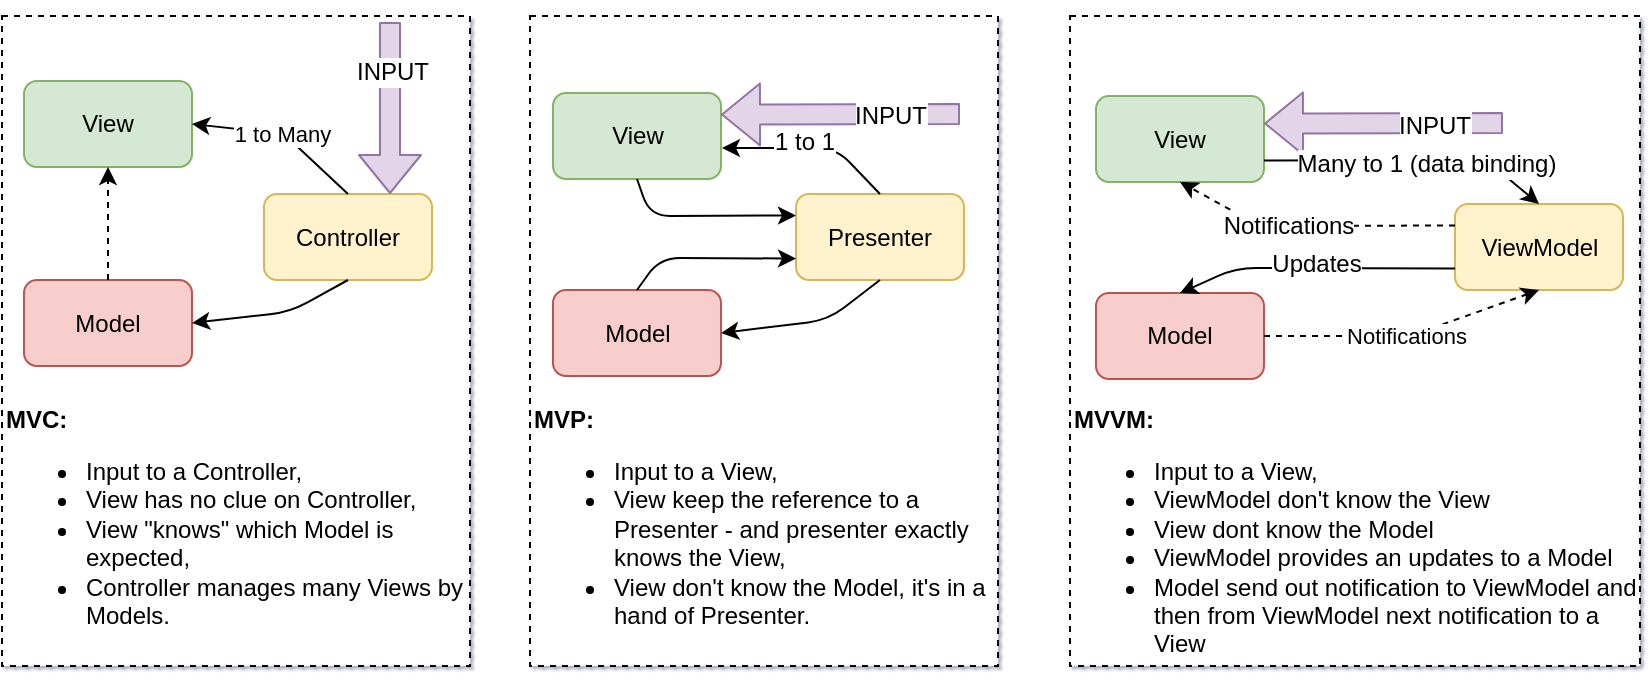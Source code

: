 <mxfile version="12.1.7" type="device" pages="1"><diagram id="2Pm7BKXCptcdTG7WCmeG" name="Page-1"><mxGraphModel dx="832" dy="457" grid="0" gridSize="10" guides="1" tooltips="1" connect="1" arrows="1" fold="1" page="1" pageScale="1" pageWidth="850" pageHeight="1100" math="0" shadow="1"><root><mxCell id="0"/><mxCell id="1" parent="0"/><mxCell id="Gn4vvftH931URHWI0Vdu-42" value="&lt;br&gt;&lt;br&gt;&lt;br&gt;&lt;br&gt;&lt;br&gt;&lt;br&gt;&lt;br&gt;&lt;br&gt;&lt;br&gt;&lt;br&gt;&lt;br&gt;&lt;br&gt;&lt;b&gt;&lt;br&gt;&lt;br&gt;MVVM:&lt;/b&gt;&lt;br&gt;&lt;ul&gt;&lt;li&gt;Input to a View,&lt;/li&gt;&lt;li&gt;ViewModel don't know the View&lt;/li&gt;&lt;li&gt;View dont know the Model&lt;/li&gt;&lt;li&gt;ViewModel provides an updates to a Model&lt;/li&gt;&lt;li&gt;Model send out notification to ViewModel and then from ViewModel next notification to a View&lt;/li&gt;&lt;/ul&gt;" style="rounded=0;whiteSpace=wrap;html=1;dashed=1;align=left;" vertex="1" parent="1"><mxGeometry x="553" y="3" width="285" height="325" as="geometry"/></mxCell><mxCell id="Gn4vvftH931URHWI0Vdu-41" value="&lt;br&gt;&lt;br&gt;&lt;br&gt;&lt;br&gt;&lt;br&gt;&lt;br&gt;&lt;br&gt;&lt;br&gt;&lt;br&gt;&lt;br&gt;&lt;br&gt;&lt;br&gt;&lt;b&gt;&lt;br&gt;MVP:&lt;/b&gt;&lt;br&gt;&lt;ul&gt;&lt;li&gt;Input to a View,&lt;/li&gt;&lt;li&gt;View keep the reference to a Presenter - and presenter exactly knows the View,&lt;/li&gt;&lt;li&gt;View don't know the Model, it's in a hand of Presenter.&lt;/li&gt;&lt;/ul&gt;" style="rounded=0;whiteSpace=wrap;html=1;dashed=1;align=left;" vertex="1" parent="1"><mxGeometry x="283" y="3" width="234" height="325" as="geometry"/></mxCell><mxCell id="Gn4vvftH931URHWI0Vdu-40" value="&lt;br&gt;&lt;br&gt;&lt;br&gt;&lt;br&gt;&lt;br&gt;&lt;br&gt;&lt;br&gt;&lt;br&gt;&lt;br&gt;&lt;br&gt;&lt;br&gt;&lt;br&gt;&lt;b&gt;&lt;br&gt;MVC:&lt;/b&gt;&lt;br&gt;&lt;ul&gt;&lt;li&gt;Input to a Controller,&lt;/li&gt;&lt;li&gt;View has no clue on Controller,&lt;/li&gt;&lt;li&gt;View &quot;knows&quot; which Model is expected,&lt;/li&gt;&lt;li&gt;Controller manages many Views by Models.&lt;/li&gt;&lt;/ul&gt;" style="rounded=0;whiteSpace=wrap;html=1;dashed=1;align=left;" vertex="1" parent="1"><mxGeometry x="19" y="3" width="234" height="325" as="geometry"/></mxCell><mxCell id="Gn4vvftH931URHWI0Vdu-1" value="Controller" style="rounded=1;whiteSpace=wrap;html=1;fillColor=#fff2cc;strokeColor=#d6b656;" vertex="1" parent="1"><mxGeometry x="150" y="92" width="84" height="43" as="geometry"/></mxCell><mxCell id="Gn4vvftH931URHWI0Vdu-4" value="Model" style="rounded=1;whiteSpace=wrap;html=1;fillColor=#f8cecc;strokeColor=#b85450;" vertex="1" parent="1"><mxGeometry x="30" y="135" width="84" height="43" as="geometry"/></mxCell><mxCell id="Gn4vvftH931URHWI0Vdu-5" value="View" style="rounded=1;whiteSpace=wrap;html=1;fillColor=#d5e8d4;strokeColor=#82b366;" vertex="1" parent="1"><mxGeometry x="30" y="35.5" width="84" height="43" as="geometry"/></mxCell><mxCell id="Gn4vvftH931URHWI0Vdu-8" value="1 to Many" style="endArrow=classic;html=1;entryX=1;entryY=0.5;entryDx=0;entryDy=0;exitX=0.5;exitY=0;exitDx=0;exitDy=0;" edge="1" parent="1" source="Gn4vvftH931URHWI0Vdu-1" target="Gn4vvftH931URHWI0Vdu-5"><mxGeometry width="50" height="50" relative="1" as="geometry"><mxPoint x="271.5" y="121.5" as="sourcePoint"/><mxPoint x="321.5" y="71.5" as="targetPoint"/><Array as="points"><mxPoint x="160" y="62"/></Array></mxGeometry></mxCell><mxCell id="Gn4vvftH931URHWI0Vdu-9" value="" style="endArrow=classic;html=1;exitX=0.5;exitY=1;exitDx=0;exitDy=0;entryX=1;entryY=0.5;entryDx=0;entryDy=0;" edge="1" parent="1" source="Gn4vvftH931URHWI0Vdu-1" target="Gn4vvftH931URHWI0Vdu-4"><mxGeometry width="50" height="50" relative="1" as="geometry"><mxPoint x="30" y="249" as="sourcePoint"/><mxPoint x="80" y="199" as="targetPoint"/><Array as="points"><mxPoint x="163" y="151"/></Array></mxGeometry></mxCell><mxCell id="Gn4vvftH931URHWI0Vdu-10" value="" style="shape=flexArrow;endArrow=classic;html=1;entryX=0.75;entryY=0;entryDx=0;entryDy=0;fillColor=#e1d5e7;strokeColor=#9673a6;" edge="1" parent="1" target="Gn4vvftH931URHWI0Vdu-1"><mxGeometry width="50" height="50" relative="1" as="geometry"><mxPoint x="213" y="6" as="sourcePoint"/><mxPoint x="80" y="199" as="targetPoint"/></mxGeometry></mxCell><mxCell id="Gn4vvftH931URHWI0Vdu-11" value="INPUT" style="text;html=1;resizable=0;points=[];align=center;verticalAlign=middle;labelBackgroundColor=#ffffff;" vertex="1" connectable="0" parent="Gn4vvftH931URHWI0Vdu-10"><mxGeometry x="-0.416" y="1" relative="1" as="geometry"><mxPoint as="offset"/></mxGeometry></mxCell><mxCell id="Gn4vvftH931URHWI0Vdu-13" value="" style="endArrow=classic;html=1;exitX=0.5;exitY=0;exitDx=0;exitDy=0;entryX=0.5;entryY=1;entryDx=0;entryDy=0;dashed=1;" edge="1" parent="1" source="Gn4vvftH931URHWI0Vdu-4" target="Gn4vvftH931URHWI0Vdu-5"><mxGeometry width="50" height="50" relative="1" as="geometry"><mxPoint x="30" y="249" as="sourcePoint"/><mxPoint x="80" y="199" as="targetPoint"/></mxGeometry></mxCell><mxCell id="Gn4vvftH931URHWI0Vdu-18" value="Model" style="rounded=1;whiteSpace=wrap;html=1;fillColor=#f8cecc;strokeColor=#b85450;" vertex="1" parent="1"><mxGeometry x="294.5" y="140" width="84" height="43" as="geometry"/></mxCell><mxCell id="Gn4vvftH931URHWI0Vdu-19" value="View" style="rounded=1;whiteSpace=wrap;html=1;fillColor=#d5e8d4;strokeColor=#82b366;" vertex="1" parent="1"><mxGeometry x="294.5" y="41.5" width="84" height="43" as="geometry"/></mxCell><mxCell id="Gn4vvftH931URHWI0Vdu-20" value="Presenter" style="rounded=1;whiteSpace=wrap;html=1;fillColor=#fff2cc;strokeColor=#d6b656;" vertex="1" parent="1"><mxGeometry x="416" y="92" width="84" height="43" as="geometry"/></mxCell><mxCell id="Gn4vvftH931URHWI0Vdu-21" value="" style="endArrow=classic;html=1;exitX=0.5;exitY=1;exitDx=0;exitDy=0;entryX=1;entryY=0.5;entryDx=0;entryDy=0;" edge="1" parent="1" source="Gn4vvftH931URHWI0Vdu-20" target="Gn4vvftH931URHWI0Vdu-18"><mxGeometry width="50" height="50" relative="1" as="geometry"><mxPoint x="202" y="145" as="sourcePoint"/><mxPoint x="124" y="166.5" as="targetPoint"/><Array as="points"><mxPoint x="432" y="155"/></Array></mxGeometry></mxCell><mxCell id="Gn4vvftH931URHWI0Vdu-23" value="" style="endArrow=classic;html=1;exitX=0.5;exitY=0;exitDx=0;exitDy=0;" edge="1" parent="1" source="Gn4vvftH931URHWI0Vdu-20"><mxGeometry width="50" height="50" relative="1" as="geometry"><mxPoint x="30" y="254" as="sourcePoint"/><mxPoint x="379" y="69" as="targetPoint"/><Array as="points"><mxPoint x="436" y="69"/></Array></mxGeometry></mxCell><mxCell id="Gn4vvftH931URHWI0Vdu-25" value="1 to 1" style="text;html=1;resizable=0;points=[];align=center;verticalAlign=middle;labelBackgroundColor=#ffffff;" vertex="1" connectable="0" parent="Gn4vvftH931URHWI0Vdu-23"><mxGeometry x="-0.29" y="10" relative="1" as="geometry"><mxPoint x="-9" y="-10" as="offset"/></mxGeometry></mxCell><mxCell id="Gn4vvftH931URHWI0Vdu-26" value="" style="endArrow=classic;html=1;entryX=0;entryY=0.75;entryDx=0;entryDy=0;exitX=0.5;exitY=0;exitDx=0;exitDy=0;" edge="1" parent="1" source="Gn4vvftH931URHWI0Vdu-18" target="Gn4vvftH931URHWI0Vdu-20"><mxGeometry width="50" height="50" relative="1" as="geometry"><mxPoint x="30" y="254" as="sourcePoint"/><mxPoint x="80" y="204" as="targetPoint"/><Array as="points"><mxPoint x="348" y="124"/></Array></mxGeometry></mxCell><mxCell id="Gn4vvftH931URHWI0Vdu-27" value="" style="endArrow=classic;html=1;entryX=0;entryY=0.25;entryDx=0;entryDy=0;exitX=0.5;exitY=1;exitDx=0;exitDy=0;" edge="1" parent="1" source="Gn4vvftH931URHWI0Vdu-19" target="Gn4vvftH931URHWI0Vdu-20"><mxGeometry width="50" height="50" relative="1" as="geometry"><mxPoint x="30" y="254" as="sourcePoint"/><mxPoint x="80" y="204" as="targetPoint"/><Array as="points"><mxPoint x="343" y="103"/></Array></mxGeometry></mxCell><mxCell id="Gn4vvftH931URHWI0Vdu-28" value="" style="shape=flexArrow;endArrow=classic;html=1;fillColor=#e1d5e7;strokeColor=#9673a6;entryX=1;entryY=0.25;entryDx=0;entryDy=0;" edge="1" parent="1" target="Gn4vvftH931URHWI0Vdu-19"><mxGeometry width="50" height="50" relative="1" as="geometry"><mxPoint x="498" y="52" as="sourcePoint"/><mxPoint x="399" y="46" as="targetPoint"/></mxGeometry></mxCell><mxCell id="Gn4vvftH931URHWI0Vdu-29" value="INPUT" style="text;html=1;resizable=0;points=[];align=center;verticalAlign=middle;labelBackgroundColor=#ffffff;" vertex="1" connectable="0" parent="Gn4vvftH931URHWI0Vdu-28"><mxGeometry x="-0.416" y="1" relative="1" as="geometry"><mxPoint as="offset"/></mxGeometry></mxCell><mxCell id="Gn4vvftH931URHWI0Vdu-30" value="Model" style="rounded=1;whiteSpace=wrap;html=1;fillColor=#f8cecc;strokeColor=#b85450;" vertex="1" parent="1"><mxGeometry x="566" y="141.5" width="84" height="43" as="geometry"/></mxCell><mxCell id="Gn4vvftH931URHWI0Vdu-31" value="ViewModel" style="rounded=1;whiteSpace=wrap;html=1;fillColor=#fff2cc;strokeColor=#d6b656;" vertex="1" parent="1"><mxGeometry x="745.5" y="97" width="84" height="43" as="geometry"/></mxCell><mxCell id="Gn4vvftH931URHWI0Vdu-32" value="View" style="rounded=1;whiteSpace=wrap;html=1;fillColor=#d5e8d4;strokeColor=#82b366;" vertex="1" parent="1"><mxGeometry x="566" y="43" width="84" height="43" as="geometry"/></mxCell><mxCell id="Gn4vvftH931URHWI0Vdu-33" value="" style="shape=flexArrow;endArrow=classic;html=1;fillColor=#e1d5e7;strokeColor=#9673a6;entryX=1;entryY=0.25;entryDx=0;entryDy=0;" edge="1" parent="1"><mxGeometry width="50" height="50" relative="1" as="geometry"><mxPoint x="769.5" y="56.5" as="sourcePoint"/><mxPoint x="650" y="56.75" as="targetPoint"/></mxGeometry></mxCell><mxCell id="Gn4vvftH931URHWI0Vdu-34" value="INPUT" style="text;html=1;resizable=0;points=[];align=center;verticalAlign=middle;labelBackgroundColor=#ffffff;" vertex="1" connectable="0" parent="Gn4vvftH931URHWI0Vdu-33"><mxGeometry x="-0.416" y="1" relative="1" as="geometry"><mxPoint as="offset"/></mxGeometry></mxCell><mxCell id="Gn4vvftH931URHWI0Vdu-35" value="" style="endArrow=classic;html=1;entryX=0.5;entryY=0;entryDx=0;entryDy=0;exitX=1;exitY=0.75;exitDx=0;exitDy=0;" edge="1" parent="1" source="Gn4vvftH931URHWI0Vdu-32" target="Gn4vvftH931URHWI0Vdu-31"><mxGeometry width="50" height="50" relative="1" as="geometry"><mxPoint x="30" y="255" as="sourcePoint"/><mxPoint x="80" y="205" as="targetPoint"/><Array as="points"><mxPoint x="761" y="75"/></Array></mxGeometry></mxCell><mxCell id="Gn4vvftH931URHWI0Vdu-36" value="Many to 1 (data binding)" style="text;html=1;resizable=0;points=[];align=center;verticalAlign=middle;labelBackgroundColor=#ffffff;" vertex="1" connectable="0" parent="Gn4vvftH931URHWI0Vdu-35"><mxGeometry x="0.117" y="-2" relative="1" as="geometry"><mxPoint as="offset"/></mxGeometry></mxCell><mxCell id="Gn4vvftH931URHWI0Vdu-37" value="Notifications" style="endArrow=classic;html=1;entryX=0.5;entryY=1;entryDx=0;entryDy=0;exitX=1;exitY=0.5;exitDx=0;exitDy=0;dashed=1;" edge="1" parent="1" source="Gn4vvftH931URHWI0Vdu-30" target="Gn4vvftH931URHWI0Vdu-31"><mxGeometry width="50" height="50" relative="1" as="geometry"><mxPoint x="30" y="255" as="sourcePoint"/><mxPoint x="80" y="205" as="targetPoint"/><Array as="points"><mxPoint x="723" y="163"/></Array></mxGeometry></mxCell><mxCell id="Gn4vvftH931URHWI0Vdu-46" value="" style="endArrow=classic;html=1;dashed=1;exitX=0;exitY=0.25;exitDx=0;exitDy=0;entryX=0.5;entryY=1;entryDx=0;entryDy=0;" edge="1" parent="1" source="Gn4vvftH931URHWI0Vdu-31" target="Gn4vvftH931URHWI0Vdu-32"><mxGeometry width="50" height="50" relative="1" as="geometry"><mxPoint x="651" y="267.5" as="sourcePoint"/><mxPoint x="701" y="217.5" as="targetPoint"/><Array as="points"><mxPoint x="648" y="108"/></Array></mxGeometry></mxCell><mxCell id="Gn4vvftH931URHWI0Vdu-47" value="Notifications" style="text;html=1;resizable=0;points=[];align=center;verticalAlign=middle;labelBackgroundColor=#ffffff;" vertex="1" connectable="0" parent="Gn4vvftH931URHWI0Vdu-46"><mxGeometry x="0.169" relative="1" as="geometry"><mxPoint as="offset"/></mxGeometry></mxCell><mxCell id="Gn4vvftH931URHWI0Vdu-48" value="" style="endArrow=classic;html=1;exitX=0;exitY=0.75;exitDx=0;exitDy=0;entryX=0.5;entryY=0;entryDx=0;entryDy=0;" edge="1" parent="1" source="Gn4vvftH931URHWI0Vdu-31" target="Gn4vvftH931URHWI0Vdu-30"><mxGeometry width="50" height="50" relative="1" as="geometry"><mxPoint x="684.5" y="269" as="sourcePoint"/><mxPoint x="734.5" y="219" as="targetPoint"/><Array as="points"><mxPoint x="636" y="129"/></Array></mxGeometry></mxCell><mxCell id="Gn4vvftH931URHWI0Vdu-49" value="Updates" style="text;html=1;resizable=0;points=[];align=center;verticalAlign=middle;labelBackgroundColor=#ffffff;" vertex="1" connectable="0" parent="Gn4vvftH931URHWI0Vdu-48"><mxGeometry x="-0.005" y="-2" relative="1" as="geometry"><mxPoint as="offset"/></mxGeometry></mxCell></root></mxGraphModel></diagram></mxfile>